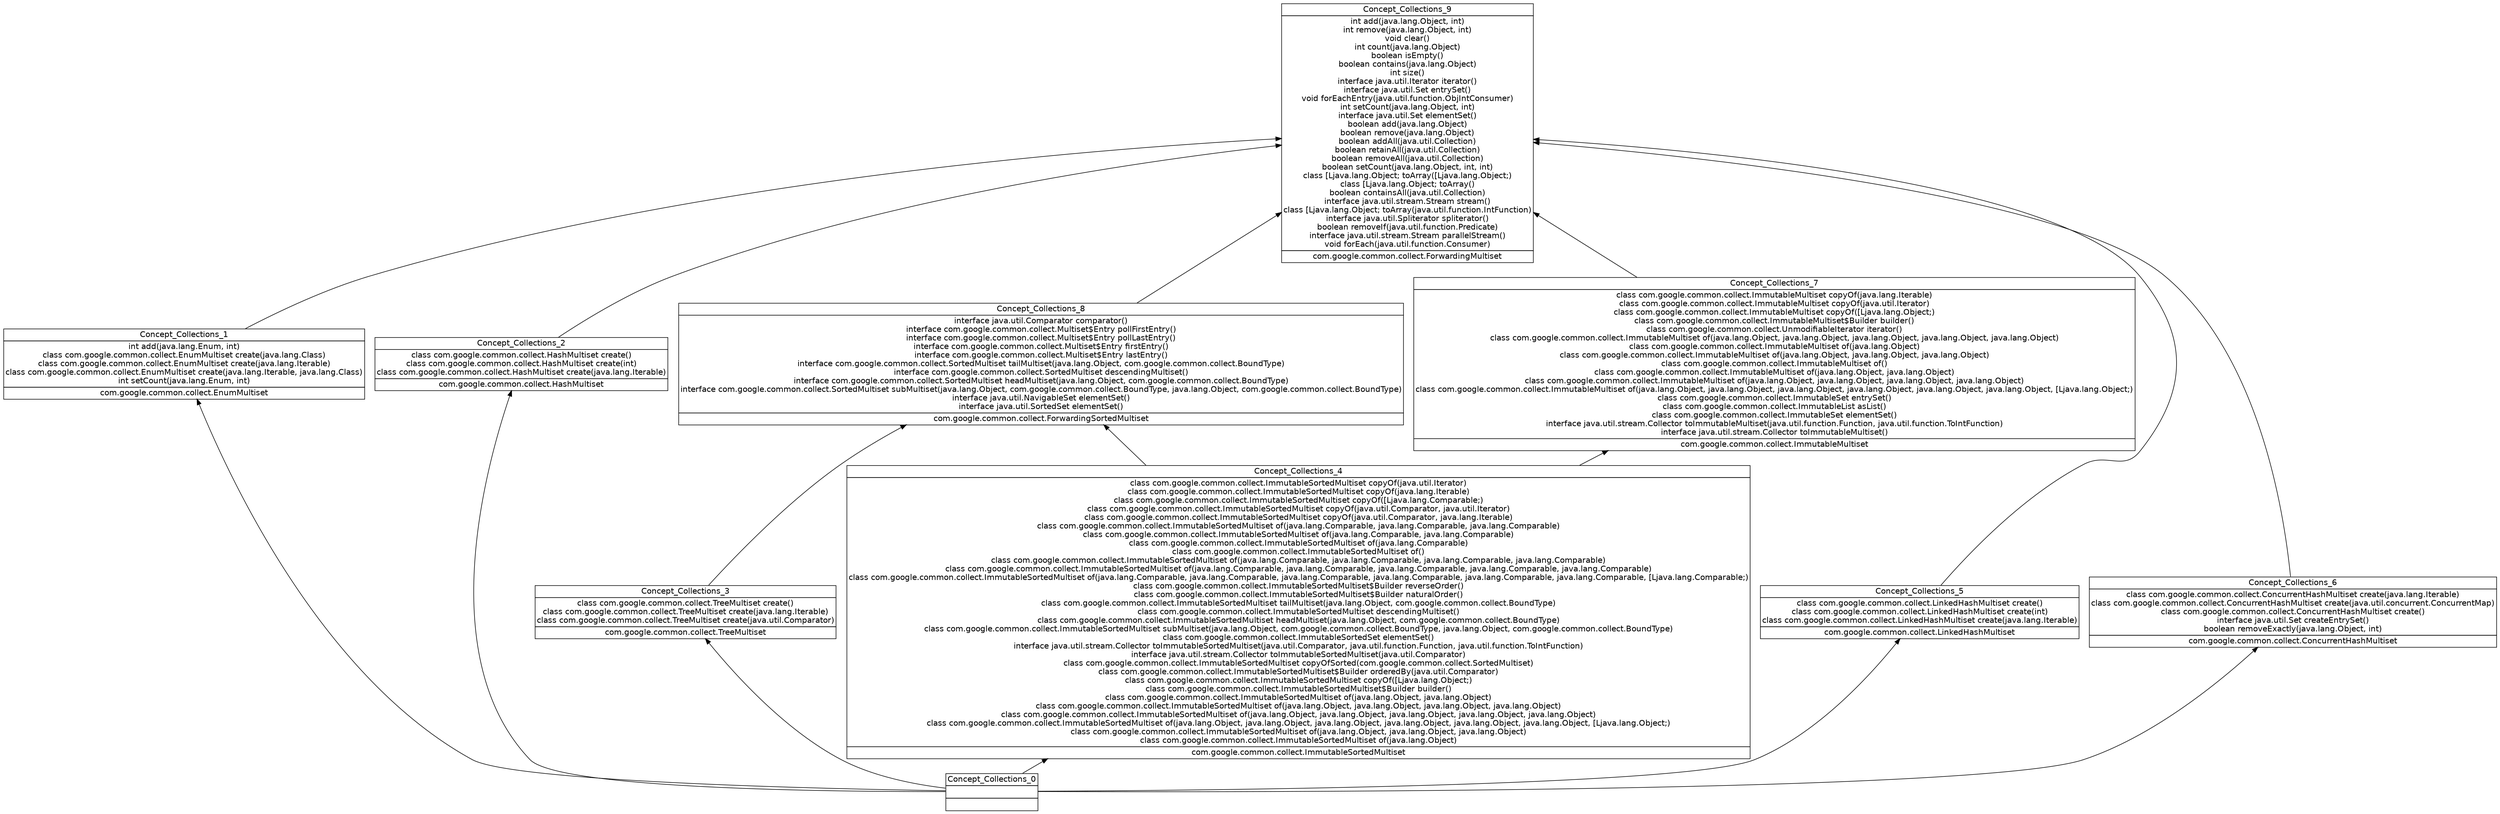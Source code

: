digraph G { 
	rankdir=BT;
	margin=0;
	node [margin="0.03,0.03",fontname="DejaVu Sans"];
	ranksep=0.3;
	nodesep=0.2;
//graph[label="name:Collections,concept number:10,object number:9,attribute number:105"
0 [shape=none,label=<<table border="0" cellborder="1" cellspacing="0" port="p"><tr><td>Concept_Collections_9</td></tr><tr><td>int add(java.lang.Object, int)<br/>int remove(java.lang.Object, int)<br/>void clear()<br/>int count(java.lang.Object)<br/>boolean isEmpty()<br/>boolean contains(java.lang.Object)<br/>int size()<br/>interface java.util.Iterator iterator()<br/>interface java.util.Set entrySet()<br/>void forEachEntry(java.util.function.ObjIntConsumer)<br/>int setCount(java.lang.Object, int)<br/>interface java.util.Set elementSet()<br/>boolean add(java.lang.Object)<br/>boolean remove(java.lang.Object)<br/>boolean addAll(java.util.Collection)<br/>boolean retainAll(java.util.Collection)<br/>boolean removeAll(java.util.Collection)<br/>boolean setCount(java.lang.Object, int, int)<br/>class [Ljava.lang.Object; toArray([Ljava.lang.Object;)<br/>class [Ljava.lang.Object; toArray()<br/>boolean containsAll(java.util.Collection)<br/>interface java.util.stream.Stream stream()<br/>class [Ljava.lang.Object; toArray(java.util.function.IntFunction)<br/>interface java.util.Spliterator spliterator()<br/>boolean removeIf(java.util.function.Predicate)<br/>interface java.util.stream.Stream parallelStream()<br/>void forEach(java.util.function.Consumer)<br/></td></tr><tr><td>com.google.common.collect.ForwardingMultiset<br/></td></tr></table>>];
1 [shape=none,label=<<table border="0" cellborder="1" cellspacing="0" port="p"><tr><td>Concept_Collections_1</td></tr><tr><td>int add(java.lang.Enum, int)<br/>class com.google.common.collect.EnumMultiset create(java.lang.Class)<br/>class com.google.common.collect.EnumMultiset create(java.lang.Iterable)<br/>class com.google.common.collect.EnumMultiset create(java.lang.Iterable, java.lang.Class)<br/>int setCount(java.lang.Enum, int)<br/></td></tr><tr><td>com.google.common.collect.EnumMultiset<br/></td></tr></table>>];
2 [shape=none,label=<<table border="0" cellborder="1" cellspacing="0" port="p"><tr><td>Concept_Collections_0</td></tr><tr><td><br/></td></tr><tr><td><br/></td></tr></table>>];
3 [shape=none,label=<<table border="0" cellborder="1" cellspacing="0" port="p"><tr><td>Concept_Collections_2</td></tr><tr><td>class com.google.common.collect.HashMultiset create()<br/>class com.google.common.collect.HashMultiset create(int)<br/>class com.google.common.collect.HashMultiset create(java.lang.Iterable)<br/></td></tr><tr><td>com.google.common.collect.HashMultiset<br/></td></tr></table>>];
4 [shape=none,label=<<table border="0" cellborder="1" cellspacing="0" port="p"><tr><td>Concept_Collections_3</td></tr><tr><td>class com.google.common.collect.TreeMultiset create()<br/>class com.google.common.collect.TreeMultiset create(java.lang.Iterable)<br/>class com.google.common.collect.TreeMultiset create(java.util.Comparator)<br/></td></tr><tr><td>com.google.common.collect.TreeMultiset<br/></td></tr></table>>];
5 [shape=none,label=<<table border="0" cellborder="1" cellspacing="0" port="p"><tr><td>Concept_Collections_8</td></tr><tr><td>interface java.util.Comparator comparator()<br/>interface com.google.common.collect.Multiset$Entry pollFirstEntry()<br/>interface com.google.common.collect.Multiset$Entry pollLastEntry()<br/>interface com.google.common.collect.Multiset$Entry firstEntry()<br/>interface com.google.common.collect.Multiset$Entry lastEntry()<br/>interface com.google.common.collect.SortedMultiset tailMultiset(java.lang.Object, com.google.common.collect.BoundType)<br/>interface com.google.common.collect.SortedMultiset descendingMultiset()<br/>interface com.google.common.collect.SortedMultiset headMultiset(java.lang.Object, com.google.common.collect.BoundType)<br/>interface com.google.common.collect.SortedMultiset subMultiset(java.lang.Object, com.google.common.collect.BoundType, java.lang.Object, com.google.common.collect.BoundType)<br/>interface java.util.NavigableSet elementSet()<br/>interface java.util.SortedSet elementSet()<br/></td></tr><tr><td>com.google.common.collect.ForwardingSortedMultiset<br/></td></tr></table>>];
6 [shape=none,label=<<table border="0" cellborder="1" cellspacing="0" port="p"><tr><td>Concept_Collections_4</td></tr><tr><td>class com.google.common.collect.ImmutableSortedMultiset copyOf(java.util.Iterator)<br/>class com.google.common.collect.ImmutableSortedMultiset copyOf(java.lang.Iterable)<br/>class com.google.common.collect.ImmutableSortedMultiset copyOf([Ljava.lang.Comparable;)<br/>class com.google.common.collect.ImmutableSortedMultiset copyOf(java.util.Comparator, java.util.Iterator)<br/>class com.google.common.collect.ImmutableSortedMultiset copyOf(java.util.Comparator, java.lang.Iterable)<br/>class com.google.common.collect.ImmutableSortedMultiset of(java.lang.Comparable, java.lang.Comparable, java.lang.Comparable)<br/>class com.google.common.collect.ImmutableSortedMultiset of(java.lang.Comparable, java.lang.Comparable)<br/>class com.google.common.collect.ImmutableSortedMultiset of(java.lang.Comparable)<br/>class com.google.common.collect.ImmutableSortedMultiset of()<br/>class com.google.common.collect.ImmutableSortedMultiset of(java.lang.Comparable, java.lang.Comparable, java.lang.Comparable, java.lang.Comparable)<br/>class com.google.common.collect.ImmutableSortedMultiset of(java.lang.Comparable, java.lang.Comparable, java.lang.Comparable, java.lang.Comparable, java.lang.Comparable)<br/>class com.google.common.collect.ImmutableSortedMultiset of(java.lang.Comparable, java.lang.Comparable, java.lang.Comparable, java.lang.Comparable, java.lang.Comparable, java.lang.Comparable, [Ljava.lang.Comparable;)<br/>class com.google.common.collect.ImmutableSortedMultiset$Builder reverseOrder()<br/>class com.google.common.collect.ImmutableSortedMultiset$Builder naturalOrder()<br/>class com.google.common.collect.ImmutableSortedMultiset tailMultiset(java.lang.Object, com.google.common.collect.BoundType)<br/>class com.google.common.collect.ImmutableSortedMultiset descendingMultiset()<br/>class com.google.common.collect.ImmutableSortedMultiset headMultiset(java.lang.Object, com.google.common.collect.BoundType)<br/>class com.google.common.collect.ImmutableSortedMultiset subMultiset(java.lang.Object, com.google.common.collect.BoundType, java.lang.Object, com.google.common.collect.BoundType)<br/>class com.google.common.collect.ImmutableSortedSet elementSet()<br/>interface java.util.stream.Collector toImmutableSortedMultiset(java.util.Comparator, java.util.function.Function, java.util.function.ToIntFunction)<br/>interface java.util.stream.Collector toImmutableSortedMultiset(java.util.Comparator)<br/>class com.google.common.collect.ImmutableSortedMultiset copyOfSorted(com.google.common.collect.SortedMultiset)<br/>class com.google.common.collect.ImmutableSortedMultiset$Builder orderedBy(java.util.Comparator)<br/>class com.google.common.collect.ImmutableSortedMultiset copyOf([Ljava.lang.Object;)<br/>class com.google.common.collect.ImmutableSortedMultiset$Builder builder()<br/>class com.google.common.collect.ImmutableSortedMultiset of(java.lang.Object, java.lang.Object)<br/>class com.google.common.collect.ImmutableSortedMultiset of(java.lang.Object, java.lang.Object, java.lang.Object, java.lang.Object)<br/>class com.google.common.collect.ImmutableSortedMultiset of(java.lang.Object, java.lang.Object, java.lang.Object, java.lang.Object, java.lang.Object)<br/>class com.google.common.collect.ImmutableSortedMultiset of(java.lang.Object, java.lang.Object, java.lang.Object, java.lang.Object, java.lang.Object, java.lang.Object, [Ljava.lang.Object;)<br/>class com.google.common.collect.ImmutableSortedMultiset of(java.lang.Object, java.lang.Object, java.lang.Object)<br/>class com.google.common.collect.ImmutableSortedMultiset of(java.lang.Object)<br/></td></tr><tr><td>com.google.common.collect.ImmutableSortedMultiset<br/></td></tr></table>>];
7 [shape=none,label=<<table border="0" cellborder="1" cellspacing="0" port="p"><tr><td>Concept_Collections_7</td></tr><tr><td>class com.google.common.collect.ImmutableMultiset copyOf(java.lang.Iterable)<br/>class com.google.common.collect.ImmutableMultiset copyOf(java.util.Iterator)<br/>class com.google.common.collect.ImmutableMultiset copyOf([Ljava.lang.Object;)<br/>class com.google.common.collect.ImmutableMultiset$Builder builder()<br/>class com.google.common.collect.UnmodifiableIterator iterator()<br/>class com.google.common.collect.ImmutableMultiset of(java.lang.Object, java.lang.Object, java.lang.Object, java.lang.Object, java.lang.Object)<br/>class com.google.common.collect.ImmutableMultiset of(java.lang.Object)<br/>class com.google.common.collect.ImmutableMultiset of(java.lang.Object, java.lang.Object, java.lang.Object)<br/>class com.google.common.collect.ImmutableMultiset of()<br/>class com.google.common.collect.ImmutableMultiset of(java.lang.Object, java.lang.Object)<br/>class com.google.common.collect.ImmutableMultiset of(java.lang.Object, java.lang.Object, java.lang.Object, java.lang.Object)<br/>class com.google.common.collect.ImmutableMultiset of(java.lang.Object, java.lang.Object, java.lang.Object, java.lang.Object, java.lang.Object, java.lang.Object, [Ljava.lang.Object;)<br/>class com.google.common.collect.ImmutableSet entrySet()<br/>class com.google.common.collect.ImmutableList asList()<br/>class com.google.common.collect.ImmutableSet elementSet()<br/>interface java.util.stream.Collector toImmutableMultiset(java.util.function.Function, java.util.function.ToIntFunction)<br/>interface java.util.stream.Collector toImmutableMultiset()<br/></td></tr><tr><td>com.google.common.collect.ImmutableMultiset<br/></td></tr></table>>];
8 [shape=none,label=<<table border="0" cellborder="1" cellspacing="0" port="p"><tr><td>Concept_Collections_5</td></tr><tr><td>class com.google.common.collect.LinkedHashMultiset create()<br/>class com.google.common.collect.LinkedHashMultiset create(int)<br/>class com.google.common.collect.LinkedHashMultiset create(java.lang.Iterable)<br/></td></tr><tr><td>com.google.common.collect.LinkedHashMultiset<br/></td></tr></table>>];
9 [shape=none,label=<<table border="0" cellborder="1" cellspacing="0" port="p"><tr><td>Concept_Collections_6</td></tr><tr><td>class com.google.common.collect.ConcurrentHashMultiset create(java.lang.Iterable)<br/>class com.google.common.collect.ConcurrentHashMultiset create(java.util.concurrent.ConcurrentMap)<br/>class com.google.common.collect.ConcurrentHashMultiset create()<br/>interface java.util.Set createEntrySet()<br/>boolean removeExactly(java.lang.Object, int)<br/></td></tr><tr><td>com.google.common.collect.ConcurrentHashMultiset<br/></td></tr></table>>];
	1:p -> 0:p
	3:p -> 0:p
	8:p -> 0:p
	9:p -> 0:p
	7:p -> 0:p
	5:p -> 0:p
	2:p -> 1:p
	2:p -> 3:p
	2:p -> 4:p
	4:p -> 5:p
	6:p -> 5:p
	2:p -> 6:p
	6:p -> 7:p
	2:p -> 8:p
	2:p -> 9:p
}